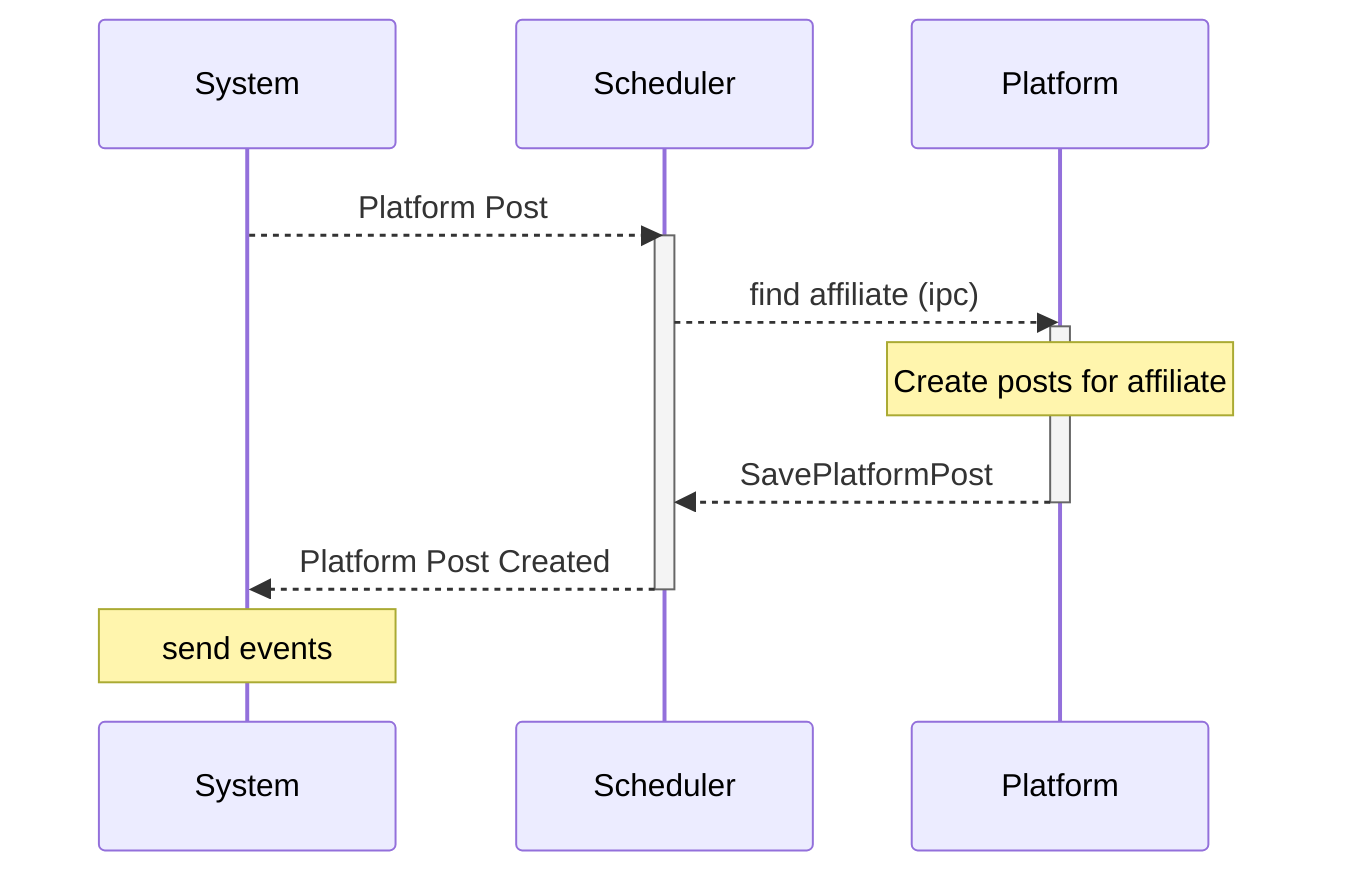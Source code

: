 sequenceDiagram
System-->>Scheduler:Platform Post;
activate Scheduler;
Scheduler-->>Platform: find affiliate (ipc);
activate Platform;
note over Platform: Create posts for affiliate
Platform-->>Scheduler:SavePlatformPost
deactivate Platform
Scheduler-->>System: Platform Post Created;
deactivate Scheduler;
note over System: send events